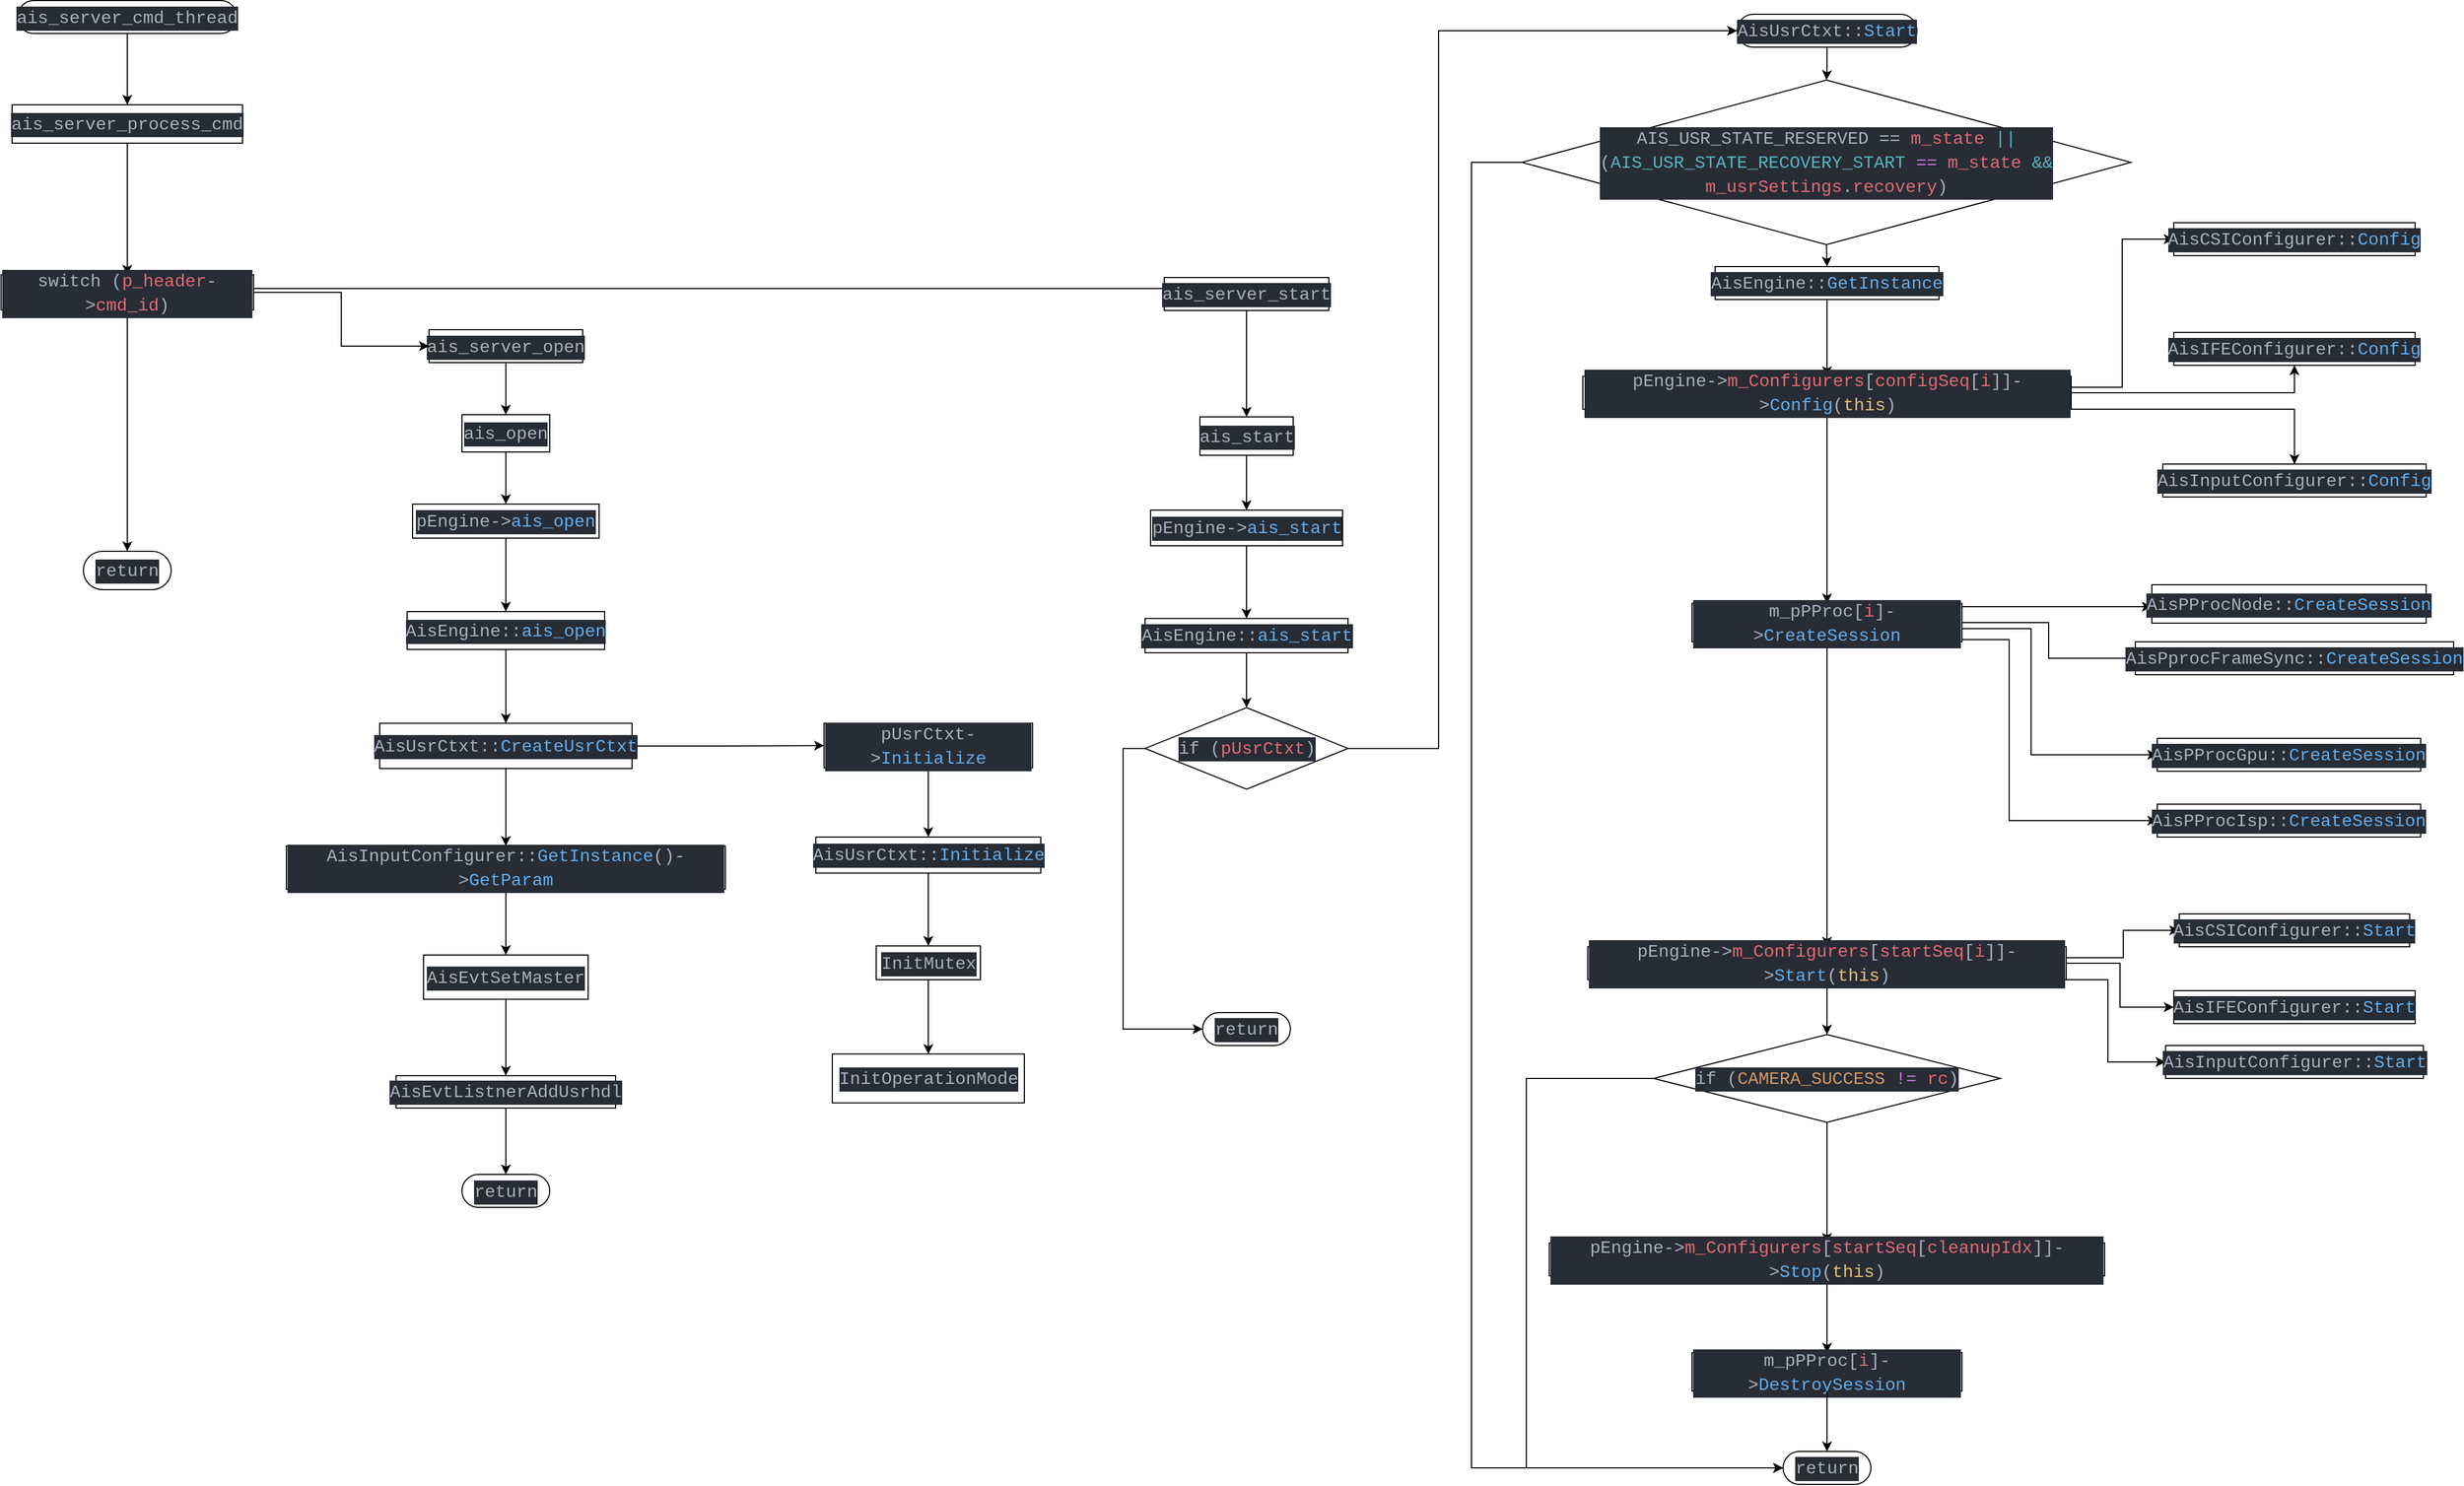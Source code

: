 <mxfile version="22.1.1" type="github">
  <diagram name="ページ1" id="MxcRHv74GQzbbk7w7Ox1">
    <mxGraphModel dx="2797" dy="748" grid="1" gridSize="10" guides="1" tooltips="1" connect="1" arrows="1" fold="1" page="1" pageScale="1" pageWidth="827" pageHeight="1169" math="0" shadow="0">
      <root>
        <mxCell id="0" />
        <mxCell id="1" parent="0" />
        <mxCell id="vV6HZoT1D3aVIYh8rzCX-8" style="edgeStyle=orthogonalEdgeStyle;rounded=0;orthogonalLoop=1;jettySize=auto;html=1;entryX=0.5;entryY=0;entryDx=0;entryDy=0;exitX=0.5;exitY=1;exitDx=0;exitDy=0;" edge="1" parent="1" source="vV6HZoT1D3aVIYh8rzCX-49" target="vV6HZoT1D3aVIYh8rzCX-2">
          <mxGeometry relative="1" as="geometry">
            <mxPoint x="414" y="190" as="sourcePoint" />
          </mxGeometry>
        </mxCell>
        <mxCell id="vV6HZoT1D3aVIYh8rzCX-10" style="edgeStyle=orthogonalEdgeStyle;rounded=0;orthogonalLoop=1;jettySize=auto;html=1;entryX=0.5;entryY=0;entryDx=0;entryDy=0;" edge="1" parent="1" source="vV6HZoT1D3aVIYh8rzCX-2" target="vV6HZoT1D3aVIYh8rzCX-9">
          <mxGeometry relative="1" as="geometry" />
        </mxCell>
        <mxCell id="vV6HZoT1D3aVIYh8rzCX-2" value="&lt;div style=&quot;color: rgb(171, 178, 191); background-color: rgb(40, 44, 52); font-family: &amp;quot;Fira Code&amp;quot;, Consolas, &amp;quot;Courier New&amp;quot;, monospace; font-size: 16px; line-height: 22px;&quot;&gt;AisEngine::&lt;span style=&quot;color: #61afef;&quot;&gt;GetInstance&lt;/span&gt;&lt;/div&gt;" style="rounded=0;whiteSpace=wrap;html=1;" vertex="1" parent="1">
          <mxGeometry x="312" y="260" width="204" height="30" as="geometry" />
        </mxCell>
        <mxCell id="vV6HZoT1D3aVIYh8rzCX-7" style="edgeStyle=orthogonalEdgeStyle;rounded=0;orthogonalLoop=1;jettySize=auto;html=1;entryX=0.5;entryY=0;entryDx=0;entryDy=0;" edge="1" parent="1" source="vV6HZoT1D3aVIYh8rzCX-4" target="vV6HZoT1D3aVIYh8rzCX-49">
          <mxGeometry relative="1" as="geometry" />
        </mxCell>
        <mxCell id="vV6HZoT1D3aVIYh8rzCX-4" value="&lt;div style=&quot;color: rgb(171, 178, 191); background-color: rgb(40, 44, 52); font-family: &amp;quot;Fira Code&amp;quot;, Consolas, &amp;quot;Courier New&amp;quot;, monospace; font-size: 16px; line-height: 22px;&quot;&gt;AisUsrCtxt::&lt;span style=&quot;color: #61afef;&quot;&gt;Start&lt;/span&gt;&lt;/div&gt;" style="html=1;dashed=0;whiteSpace=wrap;shape=mxgraph.dfd.start" vertex="1" parent="1">
          <mxGeometry x="332" y="30" width="164" height="30" as="geometry" />
        </mxCell>
        <mxCell id="vV6HZoT1D3aVIYh8rzCX-5" value="" style="html=1;shadow=0;dashed=0;align=center;verticalAlign=middle;shape=mxgraph.arrows2.arrow;dy=0.6;dx=40;direction=south;notch=0;" vertex="1" parent="1">
          <mxGeometry x="390" y="60" height="30" as="geometry" />
        </mxCell>
        <mxCell id="vV6HZoT1D3aVIYh8rzCX-20" style="edgeStyle=orthogonalEdgeStyle;rounded=0;orthogonalLoop=1;jettySize=auto;html=1;entryX=0.5;entryY=0;entryDx=0;entryDy=0;" edge="1" parent="1" source="vV6HZoT1D3aVIYh8rzCX-9" target="vV6HZoT1D3aVIYh8rzCX-17">
          <mxGeometry relative="1" as="geometry">
            <Array as="points">
              <mxPoint x="840" y="390" />
            </Array>
          </mxGeometry>
        </mxCell>
        <mxCell id="vV6HZoT1D3aVIYh8rzCX-22" style="edgeStyle=orthogonalEdgeStyle;rounded=0;orthogonalLoop=1;jettySize=auto;html=1;entryX=0.5;entryY=1;entryDx=0;entryDy=0;" edge="1" parent="1" source="vV6HZoT1D3aVIYh8rzCX-9" target="vV6HZoT1D3aVIYh8rzCX-13">
          <mxGeometry relative="1" as="geometry" />
        </mxCell>
        <mxCell id="vV6HZoT1D3aVIYh8rzCX-24" value="" style="edgeStyle=orthogonalEdgeStyle;rounded=0;orthogonalLoop=1;jettySize=auto;html=1;" edge="1" parent="1" source="vV6HZoT1D3aVIYh8rzCX-9" target="vV6HZoT1D3aVIYh8rzCX-23">
          <mxGeometry relative="1" as="geometry" />
        </mxCell>
        <mxCell id="vV6HZoT1D3aVIYh8rzCX-53" style="edgeStyle=orthogonalEdgeStyle;rounded=0;orthogonalLoop=1;jettySize=auto;html=1;entryX=0;entryY=0.5;entryDx=0;entryDy=0;" edge="1" parent="1" source="vV6HZoT1D3aVIYh8rzCX-9" target="vV6HZoT1D3aVIYh8rzCX-11">
          <mxGeometry relative="1" as="geometry">
            <Array as="points">
              <mxPoint x="683" y="370" />
              <mxPoint x="683" y="235" />
            </Array>
          </mxGeometry>
        </mxCell>
        <mxCell id="vV6HZoT1D3aVIYh8rzCX-9" value="&lt;div style=&quot;color: rgb(171, 178, 191); background-color: rgb(40, 44, 52); font-family: &amp;quot;Fira Code&amp;quot;, Consolas, &amp;quot;Courier New&amp;quot;, monospace; font-size: 16px; line-height: 22px;&quot;&gt;pEngine-&amp;gt;&lt;span style=&quot;color: #e06c75;&quot;&gt;m_Configurers&lt;/span&gt;[&lt;span style=&quot;color: #e06c75;&quot;&gt;configSeq&lt;/span&gt;[&lt;span style=&quot;color: #e06c75;&quot;&gt;i&lt;/span&gt;]]-&amp;gt;&lt;span style=&quot;color: #61afef;&quot;&gt;Config&lt;/span&gt;(&lt;span style=&quot;color: #e5c07b;&quot;&gt;this&lt;/span&gt;)&lt;/div&gt;" style="rounded=0;whiteSpace=wrap;html=1;" vertex="1" parent="1">
          <mxGeometry x="191.5" y="360" width="445" height="30" as="geometry" />
        </mxCell>
        <mxCell id="vV6HZoT1D3aVIYh8rzCX-11" value="&lt;div style=&quot;color: rgb(171, 178, 191); background-color: rgb(40, 44, 52); font-family: &amp;quot;Fira Code&amp;quot;, Consolas, &amp;quot;Courier New&amp;quot;, monospace; font-size: 16px; line-height: 22px;&quot;&gt;AisCSIConfigurer::&lt;span style=&quot;color: #61afef;&quot;&gt;Config&lt;/span&gt;&lt;/div&gt;" style="whiteSpace=wrap;html=1;rounded=0;" vertex="1" parent="1">
          <mxGeometry x="730" y="220" width="220" height="30" as="geometry" />
        </mxCell>
        <mxCell id="vV6HZoT1D3aVIYh8rzCX-17" value="&lt;div style=&quot;color: rgb(171, 178, 191); background-color: rgb(40, 44, 52); font-family: &amp;quot;Fira Code&amp;quot;, Consolas, &amp;quot;Courier New&amp;quot;, monospace; font-size: 16px; line-height: 22px;&quot;&gt;AisInputConfigurer::&lt;span style=&quot;color: #61afef;&quot;&gt;Config&lt;/span&gt;&lt;/div&gt;" style="whiteSpace=wrap;html=1;rounded=0;" vertex="1" parent="1">
          <mxGeometry x="720" y="440" width="240" height="30" as="geometry" />
        </mxCell>
        <mxCell id="vV6HZoT1D3aVIYh8rzCX-13" value="&lt;div style=&quot;color: rgb(171, 178, 191); background-color: rgb(40, 44, 52); font-family: &amp;quot;Fira Code&amp;quot;, Consolas, &amp;quot;Courier New&amp;quot;, monospace; font-size: 16px; line-height: 22px;&quot;&gt;AisIFEConfigurer::&lt;span style=&quot;color: #61afef;&quot;&gt;Config&lt;/span&gt;&lt;/div&gt;" style="whiteSpace=wrap;html=1;rounded=0;" vertex="1" parent="1">
          <mxGeometry x="730" y="320" width="220" height="30" as="geometry" />
        </mxCell>
        <mxCell id="vV6HZoT1D3aVIYh8rzCX-26" value="" style="edgeStyle=orthogonalEdgeStyle;rounded=0;orthogonalLoop=1;jettySize=auto;html=1;" edge="1" parent="1" source="vV6HZoT1D3aVIYh8rzCX-23" target="vV6HZoT1D3aVIYh8rzCX-25">
          <mxGeometry relative="1" as="geometry">
            <Array as="points">
              <mxPoint x="680" y="570" />
              <mxPoint x="680" y="570" />
            </Array>
          </mxGeometry>
        </mxCell>
        <mxCell id="vV6HZoT1D3aVIYh8rzCX-31" style="edgeStyle=orthogonalEdgeStyle;rounded=0;orthogonalLoop=1;jettySize=auto;html=1;entryX=0;entryY=0.5;entryDx=0;entryDy=0;" edge="1" parent="1" source="vV6HZoT1D3aVIYh8rzCX-23" target="vV6HZoT1D3aVIYh8rzCX-28">
          <mxGeometry relative="1" as="geometry">
            <Array as="points">
              <mxPoint x="600" y="590" />
              <mxPoint x="600" y="705" />
            </Array>
          </mxGeometry>
        </mxCell>
        <mxCell id="vV6HZoT1D3aVIYh8rzCX-32" style="edgeStyle=orthogonalEdgeStyle;rounded=0;orthogonalLoop=1;jettySize=auto;html=1;entryX=0;entryY=0.5;entryDx=0;entryDy=0;" edge="1" parent="1" source="vV6HZoT1D3aVIYh8rzCX-23" target="vV6HZoT1D3aVIYh8rzCX-29">
          <mxGeometry relative="1" as="geometry">
            <Array as="points">
              <mxPoint x="580" y="600" />
              <mxPoint x="580" y="765" />
            </Array>
          </mxGeometry>
        </mxCell>
        <mxCell id="vV6HZoT1D3aVIYh8rzCX-33" style="edgeStyle=orthogonalEdgeStyle;rounded=0;orthogonalLoop=1;jettySize=auto;html=1;" edge="1" parent="1" source="vV6HZoT1D3aVIYh8rzCX-23" target="vV6HZoT1D3aVIYh8rzCX-34">
          <mxGeometry relative="1" as="geometry">
            <mxPoint x="414" y="870" as="targetPoint" />
          </mxGeometry>
        </mxCell>
        <mxCell id="vV6HZoT1D3aVIYh8rzCX-57" style="edgeStyle=orthogonalEdgeStyle;rounded=0;orthogonalLoop=1;jettySize=auto;html=1;entryX=0;entryY=0.5;entryDx=0;entryDy=0;" edge="1" parent="1" source="vV6HZoT1D3aVIYh8rzCX-23" target="vV6HZoT1D3aVIYh8rzCX-27">
          <mxGeometry relative="1" as="geometry" />
        </mxCell>
        <mxCell id="vV6HZoT1D3aVIYh8rzCX-23" value="&lt;div style=&quot;color: rgb(171, 178, 191); background-color: rgb(40, 44, 52); font-family: &amp;quot;Fira Code&amp;quot;, Consolas, &amp;quot;Courier New&amp;quot;, monospace; font-size: 16px; line-height: 22px;&quot;&gt;&amp;nbsp;m_pPProc[&lt;span style=&quot;color: #e06c75;&quot;&gt;i&lt;/span&gt;]-&amp;gt;&lt;span style=&quot;color: #61afef;&quot;&gt;CreateSession&lt;/span&gt;&lt;/div&gt;" style="whiteSpace=wrap;html=1;rounded=0;" vertex="1" parent="1">
          <mxGeometry x="291" y="567" width="246" height="35" as="geometry" />
        </mxCell>
        <mxCell id="vV6HZoT1D3aVIYh8rzCX-25" value="&lt;div style=&quot;color: rgb(171, 178, 191); background-color: rgb(40, 44, 52); font-family: &amp;quot;Fira Code&amp;quot;, Consolas, &amp;quot;Courier New&amp;quot;, monospace; font-size: 16px; line-height: 22px;&quot;&gt;AisPProcNode::&lt;span style=&quot;color: #61afef;&quot;&gt;CreateSession&lt;/span&gt;&lt;/div&gt;" style="whiteSpace=wrap;html=1;rounded=0;" vertex="1" parent="1">
          <mxGeometry x="710" y="550" width="250" height="35" as="geometry" />
        </mxCell>
        <mxCell id="vV6HZoT1D3aVIYh8rzCX-27" value="&lt;div style=&quot;color: rgb(171, 178, 191); background-color: rgb(40, 44, 52); font-family: &amp;quot;Fira Code&amp;quot;, Consolas, &amp;quot;Courier New&amp;quot;, monospace; font-size: 16px; line-height: 22px;&quot;&gt;AisPprocFrameSync::&lt;span style=&quot;color: #61afef;&quot;&gt;CreateSession&lt;/span&gt;&lt;/div&gt;" style="rounded=0;whiteSpace=wrap;html=1;" vertex="1" parent="1">
          <mxGeometry x="695" y="602" width="290" height="30" as="geometry" />
        </mxCell>
        <mxCell id="vV6HZoT1D3aVIYh8rzCX-28" value="&lt;div style=&quot;color: rgb(171, 178, 191); background-color: rgb(40, 44, 52); font-family: &amp;quot;Fira Code&amp;quot;, Consolas, &amp;quot;Courier New&amp;quot;, monospace; font-size: 16px; line-height: 22px;&quot;&gt;AisPProcGpu::&lt;span style=&quot;color: #61afef;&quot;&gt;CreateSession&lt;/span&gt;&lt;/div&gt;" style="rounded=0;whiteSpace=wrap;html=1;" vertex="1" parent="1">
          <mxGeometry x="715" y="690" width="240" height="30" as="geometry" />
        </mxCell>
        <mxCell id="vV6HZoT1D3aVIYh8rzCX-29" value="&lt;div style=&quot;color: rgb(171, 178, 191); background-color: rgb(40, 44, 52); font-family: &amp;quot;Fira Code&amp;quot;, Consolas, &amp;quot;Courier New&amp;quot;, monospace; font-size: 16px; line-height: 22px;&quot;&gt;AisPProcIsp::&lt;span style=&quot;color: #61afef;&quot;&gt;CreateSession&lt;/span&gt;&lt;/div&gt;" style="rounded=0;whiteSpace=wrap;html=1;" vertex="1" parent="1">
          <mxGeometry x="715" y="750" width="240" height="30" as="geometry" />
        </mxCell>
        <mxCell id="vV6HZoT1D3aVIYh8rzCX-35" style="edgeStyle=orthogonalEdgeStyle;rounded=0;orthogonalLoop=1;jettySize=auto;html=1;" edge="1" parent="1" source="vV6HZoT1D3aVIYh8rzCX-34" target="vV6HZoT1D3aVIYh8rzCX-36">
          <mxGeometry relative="1" as="geometry">
            <mxPoint x="800" y="860" as="targetPoint" />
            <Array as="points">
              <mxPoint x="684" y="890" />
              <mxPoint x="684" y="865" />
            </Array>
          </mxGeometry>
        </mxCell>
        <mxCell id="vV6HZoT1D3aVIYh8rzCX-39" style="edgeStyle=orthogonalEdgeStyle;rounded=0;orthogonalLoop=1;jettySize=auto;html=1;" edge="1" parent="1" source="vV6HZoT1D3aVIYh8rzCX-34" target="vV6HZoT1D3aVIYh8rzCX-40">
          <mxGeometry relative="1" as="geometry">
            <mxPoint x="720" y="1010" as="targetPoint" />
            <Array as="points">
              <mxPoint x="670" y="910" />
              <mxPoint x="670" y="985" />
            </Array>
          </mxGeometry>
        </mxCell>
        <mxCell id="vV6HZoT1D3aVIYh8rzCX-41" style="edgeStyle=orthogonalEdgeStyle;rounded=0;orthogonalLoop=1;jettySize=auto;html=1;" edge="1" parent="1" source="vV6HZoT1D3aVIYh8rzCX-34" target="vV6HZoT1D3aVIYh8rzCX-42">
          <mxGeometry relative="1" as="geometry">
            <mxPoint x="414" y="990" as="targetPoint" />
          </mxGeometry>
        </mxCell>
        <mxCell id="vV6HZoT1D3aVIYh8rzCX-58" style="edgeStyle=orthogonalEdgeStyle;rounded=0;orthogonalLoop=1;jettySize=auto;html=1;entryX=0;entryY=0.5;entryDx=0;entryDy=0;" edge="1" parent="1" source="vV6HZoT1D3aVIYh8rzCX-34" target="vV6HZoT1D3aVIYh8rzCX-38">
          <mxGeometry relative="1" as="geometry" />
        </mxCell>
        <mxCell id="vV6HZoT1D3aVIYh8rzCX-34" value="&lt;div style=&quot;color: rgb(171, 178, 191); background-color: rgb(40, 44, 52); font-family: &amp;quot;Fira Code&amp;quot;, Consolas, &amp;quot;Courier New&amp;quot;, monospace; font-size: 16px; line-height: 22px;&quot;&gt;pEngine-&amp;gt;&lt;span style=&quot;color: #e06c75;&quot;&gt;m_Configurers&lt;/span&gt;[&lt;span style=&quot;color: #e06c75;&quot;&gt;startSeq&lt;/span&gt;[&lt;span style=&quot;color: #e06c75;&quot;&gt;i&lt;/span&gt;]]-&amp;gt;&lt;span style=&quot;color: #61afef;&quot;&gt;Start&lt;/span&gt;(&lt;span style=&quot;color: #e5c07b;&quot;&gt;this&lt;/span&gt;)&lt;/div&gt;" style="rounded=0;whiteSpace=wrap;html=1;" vertex="1" parent="1">
          <mxGeometry x="196" y="880" width="436" height="30" as="geometry" />
        </mxCell>
        <mxCell id="vV6HZoT1D3aVIYh8rzCX-36" value="&lt;div style=&quot;color: rgb(171, 178, 191); background-color: rgb(40, 44, 52); font-family: &amp;quot;Fira Code&amp;quot;, Consolas, &amp;quot;Courier New&amp;quot;, monospace; font-size: 16px; line-height: 22px;&quot;&gt;AisCSIConfigurer::&lt;span style=&quot;color: #61afef;&quot;&gt;Start&lt;/span&gt;&lt;/div&gt;" style="rounded=0;whiteSpace=wrap;html=1;" vertex="1" parent="1">
          <mxGeometry x="735" y="850" width="210" height="30" as="geometry" />
        </mxCell>
        <mxCell id="vV6HZoT1D3aVIYh8rzCX-38" value="&lt;div style=&quot;color: rgb(171, 178, 191); background-color: rgb(40, 44, 52); font-family: &amp;quot;Fira Code&amp;quot;, Consolas, &amp;quot;Courier New&amp;quot;, monospace; font-size: 16px; line-height: 22px;&quot;&gt;AisIFEConfigurer::&lt;span style=&quot;color: #61afef;&quot;&gt;Start&lt;/span&gt;&lt;/div&gt;" style="rounded=0;whiteSpace=wrap;html=1;" vertex="1" parent="1">
          <mxGeometry x="730" y="920" width="220" height="30" as="geometry" />
        </mxCell>
        <mxCell id="vV6HZoT1D3aVIYh8rzCX-40" value="&lt;div style=&quot;color: rgb(171, 178, 191); background-color: rgb(40, 44, 52); font-family: &amp;quot;Fira Code&amp;quot;, Consolas, &amp;quot;Courier New&amp;quot;, monospace; font-size: 16px; line-height: 22px;&quot;&gt;AisInputConfigurer::&lt;span style=&quot;color: #61afef;&quot;&gt;Start&lt;/span&gt;&lt;/div&gt;" style="rounded=0;whiteSpace=wrap;html=1;" vertex="1" parent="1">
          <mxGeometry x="722.5" y="970" width="235" height="30" as="geometry" />
        </mxCell>
        <mxCell id="vV6HZoT1D3aVIYh8rzCX-44" value="" style="edgeStyle=orthogonalEdgeStyle;rounded=0;orthogonalLoop=1;jettySize=auto;html=1;" edge="1" parent="1" source="vV6HZoT1D3aVIYh8rzCX-42" target="vV6HZoT1D3aVIYh8rzCX-43">
          <mxGeometry relative="1" as="geometry" />
        </mxCell>
        <mxCell id="vV6HZoT1D3aVIYh8rzCX-42" value="&lt;div style=&quot;color: rgb(171, 178, 191); background-color: rgb(40, 44, 52); font-family: &amp;quot;Fira Code&amp;quot;, Consolas, &amp;quot;Courier New&amp;quot;, monospace; font-size: 16px; line-height: 22px;&quot;&gt;if (&lt;span style=&quot;color: #d19a66;&quot;&gt;CAMERA_SUCCESS&lt;/span&gt; &lt;span style=&quot;color: #c678dd;&quot;&gt;!=&lt;/span&gt; &lt;span style=&quot;color: #e06c75;&quot;&gt;rc&lt;/span&gt;)&lt;/div&gt;" style="rhombus;whiteSpace=wrap;html=1;" vertex="1" parent="1">
          <mxGeometry x="256" y="960" width="316" height="80" as="geometry" />
        </mxCell>
        <mxCell id="vV6HZoT1D3aVIYh8rzCX-46" value="" style="edgeStyle=orthogonalEdgeStyle;rounded=0;orthogonalLoop=1;jettySize=auto;html=1;" edge="1" parent="1" source="vV6HZoT1D3aVIYh8rzCX-43" target="vV6HZoT1D3aVIYh8rzCX-45">
          <mxGeometry relative="1" as="geometry" />
        </mxCell>
        <mxCell id="vV6HZoT1D3aVIYh8rzCX-43" value="&lt;div style=&quot;color: rgb(171, 178, 191); background-color: rgb(40, 44, 52); font-family: &amp;quot;Fira Code&amp;quot;, Consolas, &amp;quot;Courier New&amp;quot;, monospace; font-size: 16px; line-height: 22px;&quot;&gt;pEngine-&amp;gt;&lt;span style=&quot;color: #e06c75;&quot;&gt;m_Configurers&lt;/span&gt;[&lt;span style=&quot;color: #e06c75;&quot;&gt;startSeq&lt;/span&gt;[&lt;span style=&quot;color: #e06c75;&quot;&gt;cleanupIdx&lt;/span&gt;]]-&amp;gt;&lt;span style=&quot;color: #61afef;&quot;&gt;Stop&lt;/span&gt;(&lt;span style=&quot;color: #e5c07b;&quot;&gt;this&lt;/span&gt;)&lt;/div&gt;" style="whiteSpace=wrap;html=1;" vertex="1" parent="1">
          <mxGeometry x="161" y="1150" width="506" height="30" as="geometry" />
        </mxCell>
        <mxCell id="vV6HZoT1D3aVIYh8rzCX-45" value="&lt;div style=&quot;color: rgb(171, 178, 191); background-color: rgb(40, 44, 52); font-family: &amp;quot;Fira Code&amp;quot;, Consolas, &amp;quot;Courier New&amp;quot;, monospace; font-size: 16px; line-height: 22px;&quot;&gt;m_pPProc[&lt;span style=&quot;color: #e06c75;&quot;&gt;i&lt;/span&gt;]-&amp;gt;&lt;span style=&quot;color: #61afef;&quot;&gt;DestroySession&lt;/span&gt;&lt;/div&gt;" style="whiteSpace=wrap;html=1;" vertex="1" parent="1">
          <mxGeometry x="291" y="1250" width="246" height="35" as="geometry" />
        </mxCell>
        <mxCell id="vV6HZoT1D3aVIYh8rzCX-47" value="&lt;div style=&quot;color: rgb(171, 178, 191); background-color: rgb(40, 44, 52); font-family: &amp;quot;Fira Code&amp;quot;, Consolas, &amp;quot;Courier New&amp;quot;, monospace; font-size: 16px; line-height: 22px;&quot;&gt;return&lt;/div&gt;" style="html=1;dashed=0;whiteSpace=wrap;shape=mxgraph.dfd.start" vertex="1" parent="1">
          <mxGeometry x="374" y="1340" width="80" height="30" as="geometry" />
        </mxCell>
        <mxCell id="vV6HZoT1D3aVIYh8rzCX-48" style="edgeStyle=orthogonalEdgeStyle;rounded=0;orthogonalLoop=1;jettySize=auto;html=1;entryX=0.5;entryY=0.5;entryDx=0;entryDy=-15;entryPerimeter=0;" edge="1" parent="1" source="vV6HZoT1D3aVIYh8rzCX-45" target="vV6HZoT1D3aVIYh8rzCX-47">
          <mxGeometry relative="1" as="geometry" />
        </mxCell>
        <mxCell id="vV6HZoT1D3aVIYh8rzCX-49" value="&lt;div style=&quot;border-color: var(--border-color); color: rgb(171, 178, 191); background-color: rgb(40, 44, 52); font-family: &amp;quot;Fira Code&amp;quot;, Consolas, &amp;quot;Courier New&amp;quot;, monospace; font-size: 16px; line-height: 22px;&quot;&gt;AIS_USR_STATE_RESERVED&amp;nbsp;==&amp;nbsp;&lt;span style=&quot;border-color: var(--border-color); color: rgb(224, 108, 117);&quot;&gt;m_state&lt;/span&gt;&amp;nbsp;&lt;span style=&quot;border-color: var(--border-color); color: rgb(86, 182, 194);&quot;&gt;||&lt;/span&gt;&lt;/div&gt;&lt;div style=&quot;border-color: var(--border-color); color: rgb(171, 178, 191); background-color: rgb(40, 44, 52); font-family: &amp;quot;Fira Code&amp;quot;, Consolas, &amp;quot;Courier New&amp;quot;, monospace; font-size: 16px; line-height: 22px;&quot;&gt;(&lt;span style=&quot;border-color: var(--border-color); color: rgb(86, 182, 194);&quot;&gt;AIS_USR_STATE_RECOVERY_START&lt;/span&gt;&amp;nbsp;&lt;span style=&quot;border-color: var(--border-color); color: rgb(198, 120, 221);&quot;&gt;==&lt;/span&gt;&amp;nbsp;&lt;span style=&quot;border-color: var(--border-color); color: rgb(224, 108, 117);&quot;&gt;m_state&lt;/span&gt;&amp;nbsp;&lt;span style=&quot;border-color: var(--border-color); color: rgb(86, 182, 194);&quot;&gt;&amp;amp;&amp;amp;&lt;/span&gt;&lt;/div&gt;&lt;div style=&quot;border-color: var(--border-color); color: rgb(171, 178, 191); background-color: rgb(40, 44, 52); font-family: &amp;quot;Fira Code&amp;quot;, Consolas, &amp;quot;Courier New&amp;quot;, monospace; font-size: 16px; line-height: 22px;&quot;&gt;&lt;span style=&quot;border-color: var(--border-color); color: rgb(224, 108, 117);&quot;&gt;m_usrSettings&lt;/span&gt;.&lt;span style=&quot;border-color: var(--border-color); color: rgb(224, 108, 117);&quot;&gt;recovery&lt;/span&gt;)&lt;/div&gt;" style="rhombus;whiteSpace=wrap;html=1;" vertex="1" parent="1">
          <mxGeometry x="136" y="90" width="555" height="150" as="geometry" />
        </mxCell>
        <mxCell id="vV6HZoT1D3aVIYh8rzCX-51" style="edgeStyle=orthogonalEdgeStyle;rounded=0;orthogonalLoop=1;jettySize=auto;html=1;entryX=0;entryY=0.5;entryDx=0;entryDy=0;entryPerimeter=0;" edge="1" parent="1" source="vV6HZoT1D3aVIYh8rzCX-49" target="vV6HZoT1D3aVIYh8rzCX-47">
          <mxGeometry relative="1" as="geometry">
            <Array as="points">
              <mxPoint x="90" y="165" />
              <mxPoint x="90" y="1355" />
            </Array>
          </mxGeometry>
        </mxCell>
        <mxCell id="vV6HZoT1D3aVIYh8rzCX-52" style="edgeStyle=orthogonalEdgeStyle;rounded=0;orthogonalLoop=1;jettySize=auto;html=1;entryX=0;entryY=0.5;entryDx=0;entryDy=0;entryPerimeter=0;" edge="1" parent="1" source="vV6HZoT1D3aVIYh8rzCX-42" target="vV6HZoT1D3aVIYh8rzCX-47">
          <mxGeometry relative="1" as="geometry">
            <Array as="points">
              <mxPoint x="140" y="1000" />
              <mxPoint x="140" y="1355" />
            </Array>
          </mxGeometry>
        </mxCell>
        <mxCell id="vV6HZoT1D3aVIYh8rzCX-62" value="" style="edgeStyle=orthogonalEdgeStyle;rounded=0;orthogonalLoop=1;jettySize=auto;html=1;" edge="1" parent="1" source="vV6HZoT1D3aVIYh8rzCX-60" target="vV6HZoT1D3aVIYh8rzCX-61">
          <mxGeometry relative="1" as="geometry" />
        </mxCell>
        <mxCell id="vV6HZoT1D3aVIYh8rzCX-60" value="&lt;div style=&quot;color: rgb(171, 178, 191); background-color: rgb(40, 44, 52); font-family: &amp;quot;Fira Code&amp;quot;, Consolas, &amp;quot;Courier New&amp;quot;, monospace; font-size: 16px; line-height: 22px;&quot;&gt;ais_server_cmd_thread&lt;/div&gt;" style="html=1;dashed=0;whiteSpace=wrap;shape=mxgraph.dfd.start" vertex="1" parent="1">
          <mxGeometry x="-1235" y="17.5" width="200" height="30" as="geometry" />
        </mxCell>
        <mxCell id="vV6HZoT1D3aVIYh8rzCX-64" value="" style="edgeStyle=orthogonalEdgeStyle;rounded=0;orthogonalLoop=1;jettySize=auto;html=1;" edge="1" parent="1" source="vV6HZoT1D3aVIYh8rzCX-61" target="vV6HZoT1D3aVIYh8rzCX-67">
          <mxGeometry relative="1" as="geometry">
            <mxPoint x="-1135" y="215.5" as="targetPoint" />
          </mxGeometry>
        </mxCell>
        <mxCell id="vV6HZoT1D3aVIYh8rzCX-61" value="&lt;div style=&quot;color: rgb(171, 178, 191); background-color: rgb(40, 44, 52); font-family: &amp;quot;Fira Code&amp;quot;, Consolas, &amp;quot;Courier New&amp;quot;, monospace; font-size: 16px; line-height: 22px;&quot;&gt;ais_server_process_cmd&lt;/div&gt;" style="whiteSpace=wrap;html=1;dashed=0;" vertex="1" parent="1">
          <mxGeometry x="-1240" y="112.5" width="210" height="35" as="geometry" />
        </mxCell>
        <mxCell id="vV6HZoT1D3aVIYh8rzCX-88" value="" style="edgeStyle=orthogonalEdgeStyle;rounded=0;orthogonalLoop=1;jettySize=auto;html=1;" edge="1" parent="1" source="vV6HZoT1D3aVIYh8rzCX-66" target="vV6HZoT1D3aVIYh8rzCX-87">
          <mxGeometry relative="1" as="geometry" />
        </mxCell>
        <mxCell id="vV6HZoT1D3aVIYh8rzCX-66" value="&lt;div style=&quot;color: rgb(171, 178, 191); background-color: rgb(40, 44, 52); font-family: &amp;quot;Fira Code&amp;quot;, Consolas, &amp;quot;Courier New&amp;quot;, monospace; font-size: 16px; line-height: 22px;&quot;&gt;ais_server_open&lt;/div&gt;" style="rounded=0;whiteSpace=wrap;html=1;" vertex="1" parent="1">
          <mxGeometry x="-860" y="317.5" width="140" height="30" as="geometry" />
        </mxCell>
        <mxCell id="vV6HZoT1D3aVIYh8rzCX-70" style="edgeStyle=orthogonalEdgeStyle;rounded=0;orthogonalLoop=1;jettySize=auto;html=1;" edge="1" parent="1" source="vV6HZoT1D3aVIYh8rzCX-67" target="vV6HZoT1D3aVIYh8rzCX-71">
          <mxGeometry relative="1" as="geometry">
            <mxPoint x="-1135" y="447.5" as="targetPoint" />
          </mxGeometry>
        </mxCell>
        <mxCell id="vV6HZoT1D3aVIYh8rzCX-72" style="edgeStyle=orthogonalEdgeStyle;rounded=0;orthogonalLoop=1;jettySize=auto;html=1;entryX=0;entryY=0.5;entryDx=0;entryDy=0;" edge="1" parent="1" source="vV6HZoT1D3aVIYh8rzCX-67" target="vV6HZoT1D3aVIYh8rzCX-69">
          <mxGeometry relative="1" as="geometry">
            <Array as="points">
              <mxPoint x="-140" y="280" />
            </Array>
          </mxGeometry>
        </mxCell>
        <mxCell id="vV6HZoT1D3aVIYh8rzCX-95" style="edgeStyle=orthogonalEdgeStyle;rounded=0;orthogonalLoop=1;jettySize=auto;html=1;entryX=0;entryY=0.5;entryDx=0;entryDy=0;" edge="1" parent="1" source="vV6HZoT1D3aVIYh8rzCX-67" target="vV6HZoT1D3aVIYh8rzCX-66">
          <mxGeometry relative="1" as="geometry" />
        </mxCell>
        <mxCell id="vV6HZoT1D3aVIYh8rzCX-67" value="&lt;div style=&quot;color: rgb(171, 178, 191); background-color: rgb(40, 44, 52); font-family: &amp;quot;Fira Code&amp;quot;, Consolas, &amp;quot;Courier New&amp;quot;, monospace; font-size: 16px; line-height: 22px;&quot;&gt;switch (&lt;span style=&quot;color: #e06c75;&quot;&gt;p_header&lt;/span&gt;-&amp;gt;&lt;span style=&quot;color: #e06c75;&quot;&gt;cmd_id&lt;/span&gt;)&lt;/div&gt;" style="rounded=0;whiteSpace=wrap;html=1;" vertex="1" parent="1">
          <mxGeometry x="-1250" y="267.5" width="230" height="32" as="geometry" />
        </mxCell>
        <mxCell id="vV6HZoT1D3aVIYh8rzCX-74" value="" style="edgeStyle=orthogonalEdgeStyle;rounded=0;orthogonalLoop=1;jettySize=auto;html=1;" edge="1" parent="1" source="vV6HZoT1D3aVIYh8rzCX-69" target="vV6HZoT1D3aVIYh8rzCX-73">
          <mxGeometry relative="1" as="geometry" />
        </mxCell>
        <mxCell id="vV6HZoT1D3aVIYh8rzCX-69" value="&lt;div style=&quot;color: rgb(171, 178, 191); background-color: rgb(40, 44, 52); font-family: &amp;quot;Fira Code&amp;quot;, Consolas, &amp;quot;Courier New&amp;quot;, monospace; font-size: 16px; line-height: 22px;&quot;&gt;ais_server_start&lt;/div&gt;" style="rounded=0;whiteSpace=wrap;html=1;" vertex="1" parent="1">
          <mxGeometry x="-190" y="270" width="150" height="30" as="geometry" />
        </mxCell>
        <mxCell id="vV6HZoT1D3aVIYh8rzCX-71" value="&lt;div style=&quot;color: rgb(171, 178, 191); background-color: rgb(40, 44, 52); font-family: &amp;quot;Fira Code&amp;quot;, Consolas, &amp;quot;Courier New&amp;quot;, monospace; font-size: 16px; line-height: 22px;&quot;&gt;return&lt;/div&gt;" style="html=1;dashed=0;whiteSpace=wrap;shape=mxgraph.dfd.start" vertex="1" parent="1">
          <mxGeometry x="-1175" y="519.5" width="80" height="35" as="geometry" />
        </mxCell>
        <mxCell id="vV6HZoT1D3aVIYh8rzCX-76" value="" style="edgeStyle=orthogonalEdgeStyle;rounded=0;orthogonalLoop=1;jettySize=auto;html=1;" edge="1" parent="1" source="vV6HZoT1D3aVIYh8rzCX-73" target="vV6HZoT1D3aVIYh8rzCX-75">
          <mxGeometry relative="1" as="geometry" />
        </mxCell>
        <mxCell id="vV6HZoT1D3aVIYh8rzCX-73" value="&lt;div style=&quot;color: rgb(171, 178, 191); background-color: rgb(40, 44, 52); font-family: &amp;quot;Fira Code&amp;quot;, Consolas, &amp;quot;Courier New&amp;quot;, monospace; font-size: 16px; line-height: 22px;&quot;&gt;ais_start&lt;/div&gt;" style="whiteSpace=wrap;html=1;rounded=0;" vertex="1" parent="1">
          <mxGeometry x="-157.5" y="397" width="85" height="35" as="geometry" />
        </mxCell>
        <mxCell id="vV6HZoT1D3aVIYh8rzCX-78" value="" style="edgeStyle=orthogonalEdgeStyle;rounded=0;orthogonalLoop=1;jettySize=auto;html=1;" edge="1" parent="1" source="vV6HZoT1D3aVIYh8rzCX-75" target="vV6HZoT1D3aVIYh8rzCX-77">
          <mxGeometry relative="1" as="geometry" />
        </mxCell>
        <mxCell id="vV6HZoT1D3aVIYh8rzCX-75" value="&lt;div style=&quot;color: rgb(171, 178, 191); background-color: rgb(40, 44, 52); font-family: &amp;quot;Fira Code&amp;quot;, Consolas, &amp;quot;Courier New&amp;quot;, monospace; font-size: 16px; line-height: 22px;&quot;&gt;pEngine-&amp;gt;&lt;span style=&quot;color: #61afef;&quot;&gt;ais_start&lt;/span&gt;&lt;/div&gt;" style="whiteSpace=wrap;html=1;rounded=0;" vertex="1" parent="1">
          <mxGeometry x="-202.5" y="482" width="175" height="32.5" as="geometry" />
        </mxCell>
        <mxCell id="vV6HZoT1D3aVIYh8rzCX-82" value="" style="edgeStyle=orthogonalEdgeStyle;rounded=0;orthogonalLoop=1;jettySize=auto;html=1;" edge="1" parent="1" source="vV6HZoT1D3aVIYh8rzCX-77" target="vV6HZoT1D3aVIYh8rzCX-81">
          <mxGeometry relative="1" as="geometry" />
        </mxCell>
        <mxCell id="vV6HZoT1D3aVIYh8rzCX-77" value="&lt;div style=&quot;color: rgb(171, 178, 191); background-color: rgb(40, 44, 52); font-family: &amp;quot;Fira Code&amp;quot;, Consolas, &amp;quot;Courier New&amp;quot;, monospace; font-size: 16px; line-height: 22px;&quot;&gt;AisEngine::&lt;span style=&quot;color: #61afef;&quot;&gt;ais_start&lt;/span&gt;&lt;/div&gt;" style="whiteSpace=wrap;html=1;rounded=0;" vertex="1" parent="1">
          <mxGeometry x="-207.5" y="580.75" width="185" height="31.25" as="geometry" />
        </mxCell>
        <mxCell id="vV6HZoT1D3aVIYh8rzCX-84" value="" style="edgeStyle=orthogonalEdgeStyle;rounded=0;orthogonalLoop=1;jettySize=auto;html=1;entryX=0;entryY=0.5;entryDx=0;entryDy=0;entryPerimeter=0;" edge="1" parent="1" source="vV6HZoT1D3aVIYh8rzCX-81" target="vV6HZoT1D3aVIYh8rzCX-4">
          <mxGeometry relative="1" as="geometry">
            <mxPoint x="-395" y="851.57" as="targetPoint" />
            <Array as="points">
              <mxPoint x="60" y="699" />
              <mxPoint x="60" y="45" />
            </Array>
          </mxGeometry>
        </mxCell>
        <mxCell id="vV6HZoT1D3aVIYh8rzCX-81" value="&lt;div style=&quot;color: rgb(171, 178, 191); background-color: rgb(40, 44, 52); font-family: &amp;quot;Fira Code&amp;quot;, Consolas, &amp;quot;Courier New&amp;quot;, monospace; font-size: 16px; line-height: 22px;&quot;&gt;if (&lt;span style=&quot;color: #e06c75;&quot;&gt;pUsrCtxt&lt;/span&gt;)&lt;/div&gt;" style="rhombus;whiteSpace=wrap;html=1;rounded=0;" vertex="1" parent="1">
          <mxGeometry x="-207.5" y="662" width="185" height="74.38" as="geometry" />
        </mxCell>
        <mxCell id="vV6HZoT1D3aVIYh8rzCX-90" value="" style="edgeStyle=orthogonalEdgeStyle;rounded=0;orthogonalLoop=1;jettySize=auto;html=1;" edge="1" parent="1" source="vV6HZoT1D3aVIYh8rzCX-87" target="vV6HZoT1D3aVIYh8rzCX-89">
          <mxGeometry relative="1" as="geometry" />
        </mxCell>
        <mxCell id="vV6HZoT1D3aVIYh8rzCX-87" value="&lt;div style=&quot;color: rgb(171, 178, 191); background-color: rgb(40, 44, 52); font-family: &amp;quot;Fira Code&amp;quot;, Consolas, &amp;quot;Courier New&amp;quot;, monospace; font-size: 16px; line-height: 22px;&quot;&gt;ais_open&lt;/div&gt;" style="whiteSpace=wrap;html=1;rounded=0;" vertex="1" parent="1">
          <mxGeometry x="-830" y="395" width="80" height="34" as="geometry" />
        </mxCell>
        <mxCell id="vV6HZoT1D3aVIYh8rzCX-92" value="" style="edgeStyle=orthogonalEdgeStyle;rounded=0;orthogonalLoop=1;jettySize=auto;html=1;" edge="1" parent="1" source="vV6HZoT1D3aVIYh8rzCX-89" target="vV6HZoT1D3aVIYh8rzCX-91">
          <mxGeometry relative="1" as="geometry" />
        </mxCell>
        <mxCell id="vV6HZoT1D3aVIYh8rzCX-89" value="&lt;div style=&quot;color: rgb(171, 178, 191); background-color: rgb(40, 44, 52); font-family: &amp;quot;Fira Code&amp;quot;, Consolas, &amp;quot;Courier New&amp;quot;, monospace; font-size: 16px; line-height: 22px;&quot;&gt;pEngine-&amp;gt;&lt;span style=&quot;color: #61afef;&quot;&gt;ais_open&lt;/span&gt;&lt;/div&gt;" style="whiteSpace=wrap;html=1;rounded=0;" vertex="1" parent="1">
          <mxGeometry x="-875" y="476.5" width="170" height="31" as="geometry" />
        </mxCell>
        <mxCell id="vV6HZoT1D3aVIYh8rzCX-94" value="" style="edgeStyle=orthogonalEdgeStyle;rounded=0;orthogonalLoop=1;jettySize=auto;html=1;" edge="1" parent="1" source="vV6HZoT1D3aVIYh8rzCX-91" target="vV6HZoT1D3aVIYh8rzCX-93">
          <mxGeometry relative="1" as="geometry" />
        </mxCell>
        <mxCell id="vV6HZoT1D3aVIYh8rzCX-91" value="&lt;div style=&quot;color: rgb(171, 178, 191); background-color: rgb(40, 44, 52); font-family: &amp;quot;Fira Code&amp;quot;, Consolas, &amp;quot;Courier New&amp;quot;, monospace; font-size: 16px; line-height: 22px;&quot;&gt;AisEngine::&lt;span style=&quot;color: #61afef;&quot;&gt;ais_open&lt;/span&gt;&lt;/div&gt;" style="whiteSpace=wrap;html=1;rounded=0;" vertex="1" parent="1">
          <mxGeometry x="-880" y="574.5" width="180" height="34.5" as="geometry" />
        </mxCell>
        <mxCell id="vV6HZoT1D3aVIYh8rzCX-97" value="" style="edgeStyle=orthogonalEdgeStyle;rounded=0;orthogonalLoop=1;jettySize=auto;html=1;" edge="1" parent="1" source="vV6HZoT1D3aVIYh8rzCX-93" target="vV6HZoT1D3aVIYh8rzCX-96">
          <mxGeometry relative="1" as="geometry" />
        </mxCell>
        <mxCell id="vV6HZoT1D3aVIYh8rzCX-109" value="" style="edgeStyle=orthogonalEdgeStyle;rounded=0;orthogonalLoop=1;jettySize=auto;html=1;entryX=0;entryY=0.5;entryDx=0;entryDy=0;" edge="1" parent="1" source="vV6HZoT1D3aVIYh8rzCX-93" target="vV6HZoT1D3aVIYh8rzCX-108">
          <mxGeometry relative="1" as="geometry">
            <mxPoint x="-590" y="696.7" as="targetPoint" />
          </mxGeometry>
        </mxCell>
        <mxCell id="vV6HZoT1D3aVIYh8rzCX-93" value="&lt;div style=&quot;color: rgb(171, 178, 191); background-color: rgb(40, 44, 52); font-family: &amp;quot;Fira Code&amp;quot;, Consolas, &amp;quot;Courier New&amp;quot;, monospace; font-size: 16px; line-height: 22px;&quot;&gt;AisUsrCtxt::&lt;span style=&quot;color: #61afef;&quot;&gt;CreateUsrCtxt&lt;/span&gt;&lt;/div&gt;" style="whiteSpace=wrap;html=1;rounded=0;" vertex="1" parent="1">
          <mxGeometry x="-905" y="676.25" width="230" height="41.25" as="geometry" />
        </mxCell>
        <mxCell id="vV6HZoT1D3aVIYh8rzCX-99" value="" style="edgeStyle=orthogonalEdgeStyle;rounded=0;orthogonalLoop=1;jettySize=auto;html=1;" edge="1" parent="1" source="vV6HZoT1D3aVIYh8rzCX-96" target="vV6HZoT1D3aVIYh8rzCX-98">
          <mxGeometry relative="1" as="geometry" />
        </mxCell>
        <mxCell id="vV6HZoT1D3aVIYh8rzCX-96" value="&lt;div style=&quot;color: rgb(171, 178, 191); background-color: rgb(40, 44, 52); font-family: &amp;quot;Fira Code&amp;quot;, Consolas, &amp;quot;Courier New&amp;quot;, monospace; font-size: 16px; line-height: 22px;&quot;&gt;AisInputConfigurer::&lt;span style=&quot;color: #61afef;&quot;&gt;GetInstance&lt;/span&gt;()-&amp;gt;&lt;span style=&quot;color: #61afef;&quot;&gt;GetParam&lt;/span&gt;&lt;/div&gt;" style="whiteSpace=wrap;html=1;rounded=0;" vertex="1" parent="1">
          <mxGeometry x="-990" y="788.13" width="400" height="39.37" as="geometry" />
        </mxCell>
        <mxCell id="vV6HZoT1D3aVIYh8rzCX-101" value="" style="edgeStyle=orthogonalEdgeStyle;rounded=0;orthogonalLoop=1;jettySize=auto;html=1;" edge="1" parent="1" source="vV6HZoT1D3aVIYh8rzCX-98" target="vV6HZoT1D3aVIYh8rzCX-100">
          <mxGeometry relative="1" as="geometry" />
        </mxCell>
        <mxCell id="vV6HZoT1D3aVIYh8rzCX-98" value="&lt;div style=&quot;color: rgb(171, 178, 191); background-color: rgb(40, 44, 52); font-family: &amp;quot;Fira Code&amp;quot;, Consolas, &amp;quot;Courier New&amp;quot;, monospace; font-size: 16px; line-height: 22px;&quot;&gt;AisEvtSetMaster&lt;/div&gt;" style="whiteSpace=wrap;html=1;rounded=0;" vertex="1" parent="1">
          <mxGeometry x="-865" y="887.5" width="150" height="40.32" as="geometry" />
        </mxCell>
        <mxCell id="vV6HZoT1D3aVIYh8rzCX-104" value="" style="edgeStyle=orthogonalEdgeStyle;rounded=0;orthogonalLoop=1;jettySize=auto;html=1;" edge="1" parent="1" source="vV6HZoT1D3aVIYh8rzCX-100" target="vV6HZoT1D3aVIYh8rzCX-103">
          <mxGeometry relative="1" as="geometry" />
        </mxCell>
        <mxCell id="vV6HZoT1D3aVIYh8rzCX-100" value="&lt;div style=&quot;color: rgb(171, 178, 191); background-color: rgb(40, 44, 52); font-family: &amp;quot;Fira Code&amp;quot;, Consolas, &amp;quot;Courier New&amp;quot;, monospace; font-size: 16px; line-height: 22px;&quot;&gt;AisEvtListnerAddUsrhdl&lt;/div&gt;" style="whiteSpace=wrap;html=1;rounded=0;" vertex="1" parent="1">
          <mxGeometry x="-890" y="997.5" width="200" height="29.52" as="geometry" />
        </mxCell>
        <mxCell id="vV6HZoT1D3aVIYh8rzCX-103" value="&lt;div style=&quot;color: rgb(171, 178, 191); background-color: rgb(40, 44, 52); font-family: &amp;quot;Fira Code&amp;quot;, Consolas, &amp;quot;Courier New&amp;quot;, monospace; font-size: 16px; line-height: 22px;&quot;&gt;return&lt;/div&gt;" style="html=1;dashed=0;whiteSpace=wrap;shape=mxgraph.dfd.start" vertex="1" parent="1">
          <mxGeometry x="-830" y="1087.5" width="80" height="30" as="geometry" />
        </mxCell>
        <mxCell id="vV6HZoT1D3aVIYh8rzCX-105" value="&lt;div style=&quot;color: rgb(171, 178, 191); background-color: rgb(40, 44, 52); font-family: &amp;quot;Fira Code&amp;quot;, Consolas, &amp;quot;Courier New&amp;quot;, monospace; font-size: 16px; line-height: 22px;&quot;&gt;return&lt;/div&gt;" style="html=1;dashed=0;whiteSpace=wrap;shape=mxgraph.dfd.start" vertex="1" parent="1">
          <mxGeometry x="-155" y="940" width="80" height="30" as="geometry" />
        </mxCell>
        <mxCell id="vV6HZoT1D3aVIYh8rzCX-107" style="edgeStyle=orthogonalEdgeStyle;rounded=0;orthogonalLoop=1;jettySize=auto;html=1;exitX=0;exitY=0.5;exitDx=0;exitDy=0;entryX=0;entryY=0.5;entryDx=0;entryDy=0;entryPerimeter=0;" edge="1" parent="1" source="vV6HZoT1D3aVIYh8rzCX-81" target="vV6HZoT1D3aVIYh8rzCX-105">
          <mxGeometry relative="1" as="geometry" />
        </mxCell>
        <mxCell id="vV6HZoT1D3aVIYh8rzCX-111" value="" style="edgeStyle=orthogonalEdgeStyle;rounded=0;orthogonalLoop=1;jettySize=auto;html=1;" edge="1" parent="1" source="vV6HZoT1D3aVIYh8rzCX-108" target="vV6HZoT1D3aVIYh8rzCX-110">
          <mxGeometry relative="1" as="geometry" />
        </mxCell>
        <mxCell id="vV6HZoT1D3aVIYh8rzCX-108" value="&lt;div style=&quot;color: rgb(171, 178, 191); background-color: rgb(40, 44, 52); font-family: &amp;quot;Fira Code&amp;quot;, Consolas, &amp;quot;Courier New&amp;quot;, monospace; font-size: 16px; line-height: 22px;&quot;&gt;pUsrCtxt-&amp;gt;&lt;span style=&quot;color: #61afef;&quot;&gt;Initialize&lt;/span&gt;&lt;/div&gt;" style="whiteSpace=wrap;html=1;rounded=0;" vertex="1" parent="1">
          <mxGeometry x="-500" y="676.25" width="190" height="40.63" as="geometry" />
        </mxCell>
        <mxCell id="vV6HZoT1D3aVIYh8rzCX-113" value="" style="edgeStyle=orthogonalEdgeStyle;rounded=0;orthogonalLoop=1;jettySize=auto;html=1;" edge="1" parent="1" source="vV6HZoT1D3aVIYh8rzCX-110" target="vV6HZoT1D3aVIYh8rzCX-112">
          <mxGeometry relative="1" as="geometry" />
        </mxCell>
        <mxCell id="vV6HZoT1D3aVIYh8rzCX-110" value="&lt;div style=&quot;color: rgb(171, 178, 191); background-color: rgb(40, 44, 52); font-family: &amp;quot;Fira Code&amp;quot;, Consolas, &amp;quot;Courier New&amp;quot;, monospace; font-size: 16px; line-height: 22px;&quot;&gt;AisUsrCtxt::&lt;span style=&quot;color: #61afef;&quot;&gt;Initialize&lt;/span&gt;&lt;/div&gt;" style="whiteSpace=wrap;html=1;rounded=0;" vertex="1" parent="1">
          <mxGeometry x="-507.5" y="780" width="205" height="32.8" as="geometry" />
        </mxCell>
        <mxCell id="vV6HZoT1D3aVIYh8rzCX-115" value="" style="edgeStyle=orthogonalEdgeStyle;rounded=0;orthogonalLoop=1;jettySize=auto;html=1;" edge="1" parent="1" source="vV6HZoT1D3aVIYh8rzCX-112" target="vV6HZoT1D3aVIYh8rzCX-114">
          <mxGeometry relative="1" as="geometry" />
        </mxCell>
        <mxCell id="vV6HZoT1D3aVIYh8rzCX-112" value="&lt;div style=&quot;color: rgb(171, 178, 191); background-color: rgb(40, 44, 52); font-family: &amp;quot;Fira Code&amp;quot;, Consolas, &amp;quot;Courier New&amp;quot;, monospace; font-size: 16px; line-height: 22px;&quot;&gt;InitMutex&lt;/div&gt;" style="whiteSpace=wrap;html=1;rounded=0;" vertex="1" parent="1">
          <mxGeometry x="-452.5" y="879.2" width="95" height="30.8" as="geometry" />
        </mxCell>
        <mxCell id="vV6HZoT1D3aVIYh8rzCX-114" value="&lt;div style=&quot;color: rgb(171, 178, 191); background-color: rgb(40, 44, 52); font-family: &amp;quot;Fira Code&amp;quot;, Consolas, &amp;quot;Courier New&amp;quot;, monospace; font-size: 16px; line-height: 22px;&quot;&gt;InitOperationMode&lt;/div&gt;" style="whiteSpace=wrap;html=1;rounded=0;" vertex="1" parent="1">
          <mxGeometry x="-492.5" y="977.7" width="175" height="44.6" as="geometry" />
        </mxCell>
      </root>
    </mxGraphModel>
  </diagram>
</mxfile>
